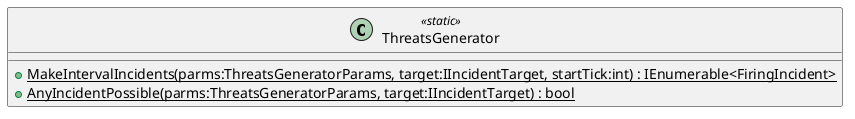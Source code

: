 @startuml
class ThreatsGenerator <<static>> {
    + {static} MakeIntervalIncidents(parms:ThreatsGeneratorParams, target:IIncidentTarget, startTick:int) : IEnumerable<FiringIncident>
    + {static} AnyIncidentPossible(parms:ThreatsGeneratorParams, target:IIncidentTarget) : bool
}
@enduml
